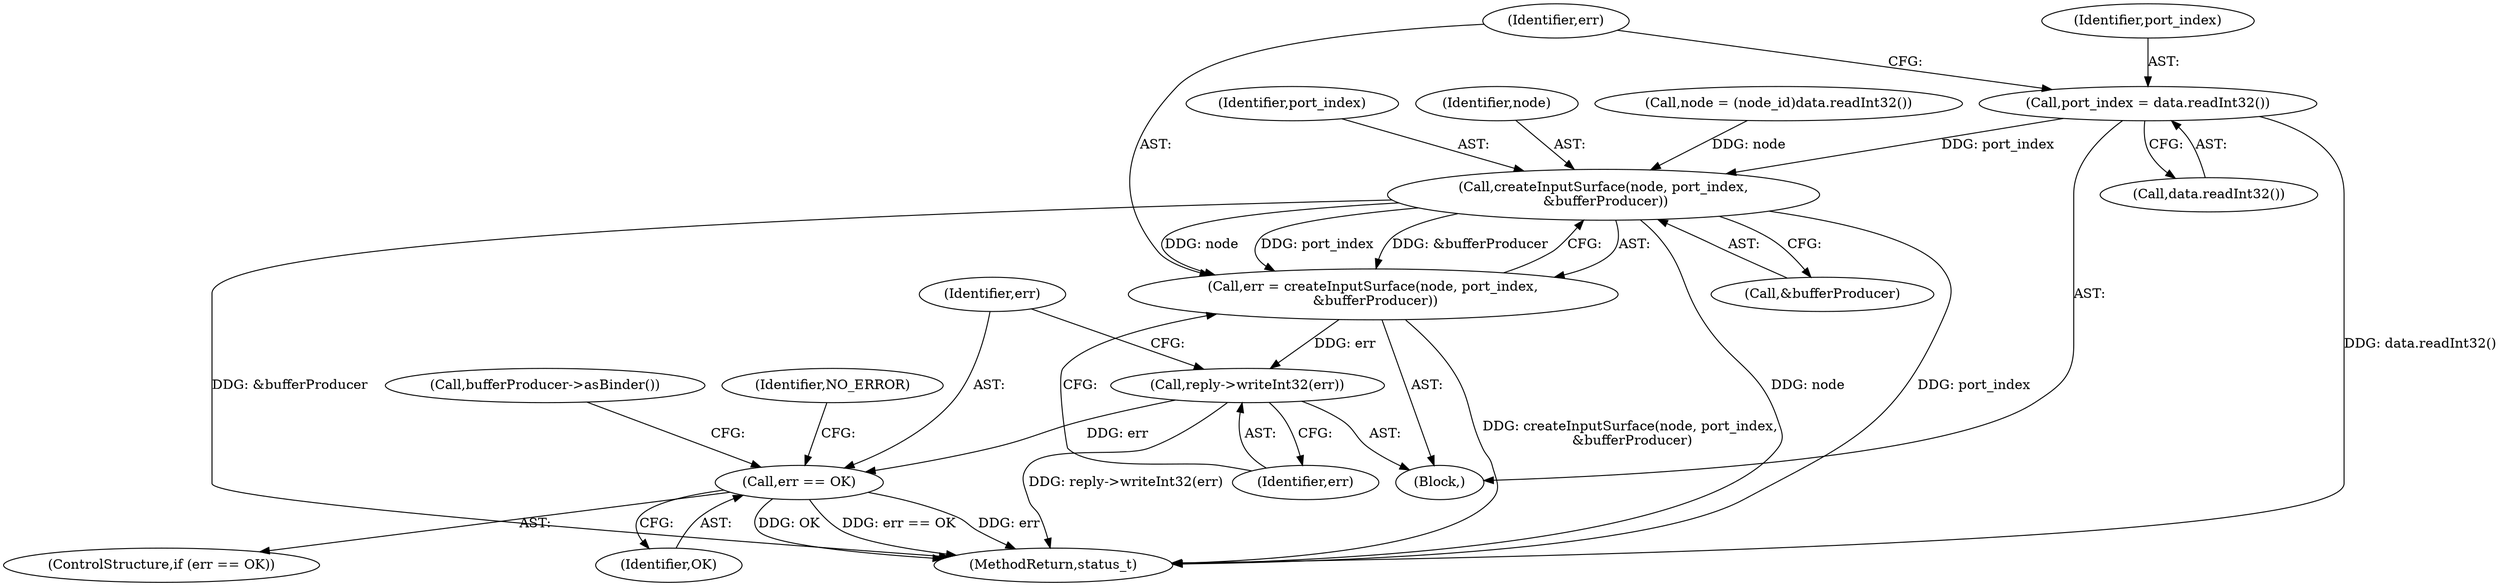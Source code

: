 digraph "0_Android_1171e7c047bf79e7c93342bb6a812c9edd86aa84@API" {
"1000633" [label="(Call,port_index = data.readInt32())"];
"1000640" [label="(Call,createInputSurface(node, port_index,\n &bufferProducer))"];
"1000638" [label="(Call,err = createInputSurface(node, port_index,\n &bufferProducer))"];
"1000645" [label="(Call,reply->writeInt32(err))"];
"1000648" [label="(Call,err == OK)"];
"1000639" [label="(Identifier,err)"];
"1000627" [label="(Call,node = (node_id)data.readInt32())"];
"1000633" [label="(Call,port_index = data.readInt32())"];
"1001056" [label="(MethodReturn,status_t)"];
"1000648" [label="(Call,err == OK)"];
"1000635" [label="(Call,data.readInt32())"];
"1000643" [label="(Call,&bufferProducer)"];
"1000642" [label="(Identifier,port_index)"];
"1000640" [label="(Call,createInputSurface(node, port_index,\n &bufferProducer))"];
"1000645" [label="(Call,reply->writeInt32(err))"];
"1000649" [label="(Identifier,err)"];
"1000647" [label="(ControlStructure,if (err == OK))"];
"1000653" [label="(Call,bufferProducer->asBinder())"];
"1000646" [label="(Identifier,err)"];
"1000621" [label="(Block,)"];
"1000650" [label="(Identifier,OK)"];
"1000655" [label="(Identifier,NO_ERROR)"];
"1000638" [label="(Call,err = createInputSurface(node, port_index,\n &bufferProducer))"];
"1000634" [label="(Identifier,port_index)"];
"1000641" [label="(Identifier,node)"];
"1000633" -> "1000621"  [label="AST: "];
"1000633" -> "1000635"  [label="CFG: "];
"1000634" -> "1000633"  [label="AST: "];
"1000635" -> "1000633"  [label="AST: "];
"1000639" -> "1000633"  [label="CFG: "];
"1000633" -> "1001056"  [label="DDG: data.readInt32()"];
"1000633" -> "1000640"  [label="DDG: port_index"];
"1000640" -> "1000638"  [label="AST: "];
"1000640" -> "1000643"  [label="CFG: "];
"1000641" -> "1000640"  [label="AST: "];
"1000642" -> "1000640"  [label="AST: "];
"1000643" -> "1000640"  [label="AST: "];
"1000638" -> "1000640"  [label="CFG: "];
"1000640" -> "1001056"  [label="DDG: &bufferProducer"];
"1000640" -> "1001056"  [label="DDG: node"];
"1000640" -> "1001056"  [label="DDG: port_index"];
"1000640" -> "1000638"  [label="DDG: node"];
"1000640" -> "1000638"  [label="DDG: port_index"];
"1000640" -> "1000638"  [label="DDG: &bufferProducer"];
"1000627" -> "1000640"  [label="DDG: node"];
"1000638" -> "1000621"  [label="AST: "];
"1000639" -> "1000638"  [label="AST: "];
"1000646" -> "1000638"  [label="CFG: "];
"1000638" -> "1001056"  [label="DDG: createInputSurface(node, port_index,\n &bufferProducer)"];
"1000638" -> "1000645"  [label="DDG: err"];
"1000645" -> "1000621"  [label="AST: "];
"1000645" -> "1000646"  [label="CFG: "];
"1000646" -> "1000645"  [label="AST: "];
"1000649" -> "1000645"  [label="CFG: "];
"1000645" -> "1001056"  [label="DDG: reply->writeInt32(err)"];
"1000645" -> "1000648"  [label="DDG: err"];
"1000648" -> "1000647"  [label="AST: "];
"1000648" -> "1000650"  [label="CFG: "];
"1000649" -> "1000648"  [label="AST: "];
"1000650" -> "1000648"  [label="AST: "];
"1000653" -> "1000648"  [label="CFG: "];
"1000655" -> "1000648"  [label="CFG: "];
"1000648" -> "1001056"  [label="DDG: OK"];
"1000648" -> "1001056"  [label="DDG: err == OK"];
"1000648" -> "1001056"  [label="DDG: err"];
}
